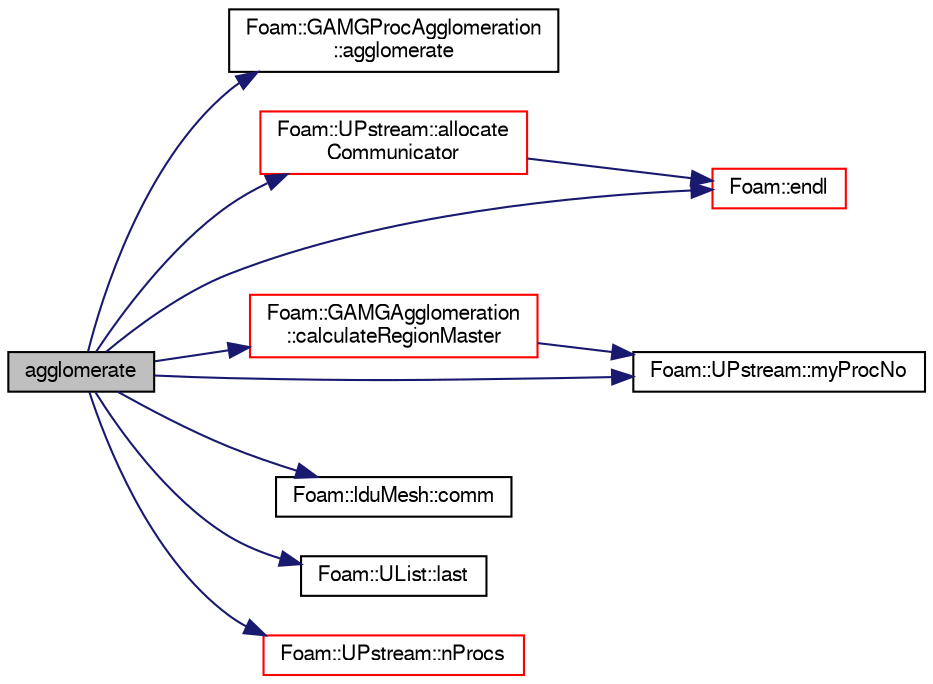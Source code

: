 digraph "agglomerate"
{
  bgcolor="transparent";
  edge [fontname="FreeSans",fontsize="10",labelfontname="FreeSans",labelfontsize="10"];
  node [fontname="FreeSans",fontsize="10",shape=record];
  rankdir="LR";
  Node14 [label="agglomerate",height=0.2,width=0.4,color="black", fillcolor="grey75", style="filled", fontcolor="black"];
  Node14 -> Node15 [color="midnightblue",fontsize="10",style="solid",fontname="FreeSans"];
  Node15 [label="Foam::GAMGProcAgglomeration\l::agglomerate",height=0.2,width=0.4,color="black",URL="$a26982.html#a12f8aee2a8262bad4ece599ecd67ead5",tooltip="Modify agglomeration. Return true if modified. "];
  Node14 -> Node16 [color="midnightblue",fontsize="10",style="solid",fontname="FreeSans"];
  Node16 [label="Foam::UPstream::allocate\lCommunicator",height=0.2,width=0.4,color="red",URL="$a26270.html#ac189f05f0e20e7aa80f737f225250bd5",tooltip="Allocate a new communicator. "];
  Node16 -> Node17 [color="midnightblue",fontsize="10",style="solid",fontname="FreeSans"];
  Node17 [label="Foam::endl",height=0.2,width=0.4,color="red",URL="$a21124.html#a2db8fe02a0d3909e9351bb4275b23ce4",tooltip="Add newline and flush stream. "];
  Node14 -> Node62 [color="midnightblue",fontsize="10",style="solid",fontname="FreeSans"];
  Node62 [label="Foam::GAMGAgglomeration\l::calculateRegionMaster",height=0.2,width=0.4,color="red",URL="$a26970.html#aed73fab74ec6a279e5d5c65139199b42",tooltip="Given fine to coarse processor map determine: "];
  Node62 -> Node157 [color="midnightblue",fontsize="10",style="solid",fontname="FreeSans"];
  Node157 [label="Foam::UPstream::myProcNo",height=0.2,width=0.4,color="black",URL="$a26270.html#afc74d89573de32a3032c916f8cdd1733",tooltip="Number of this process (starting from masterNo() = 0) "];
  Node14 -> Node328 [color="midnightblue",fontsize="10",style="solid",fontname="FreeSans"];
  Node328 [label="Foam::lduMesh::comm",height=0.2,width=0.4,color="black",URL="$a27126.html#a28ed0554ff28e2947c49b335f621d507",tooltip="Return communicator used for parallel communication. "];
  Node14 -> Node17 [color="midnightblue",fontsize="10",style="solid",fontname="FreeSans"];
  Node14 -> Node329 [color="midnightblue",fontsize="10",style="solid",fontname="FreeSans"];
  Node329 [label="Foam::UList::last",height=0.2,width=0.4,color="black",URL="$a25698.html#aef07c02ea1c27bdb5906043b399e0ff0",tooltip="Return the last element of the list. "];
  Node14 -> Node157 [color="midnightblue",fontsize="10",style="solid",fontname="FreeSans"];
  Node14 -> Node153 [color="midnightblue",fontsize="10",style="solid",fontname="FreeSans"];
  Node153 [label="Foam::UPstream::nProcs",height=0.2,width=0.4,color="red",URL="$a26270.html#aada0e04d8127eda8ee95be0772754a4f",tooltip="Number of processes in parallel run. "];
}
